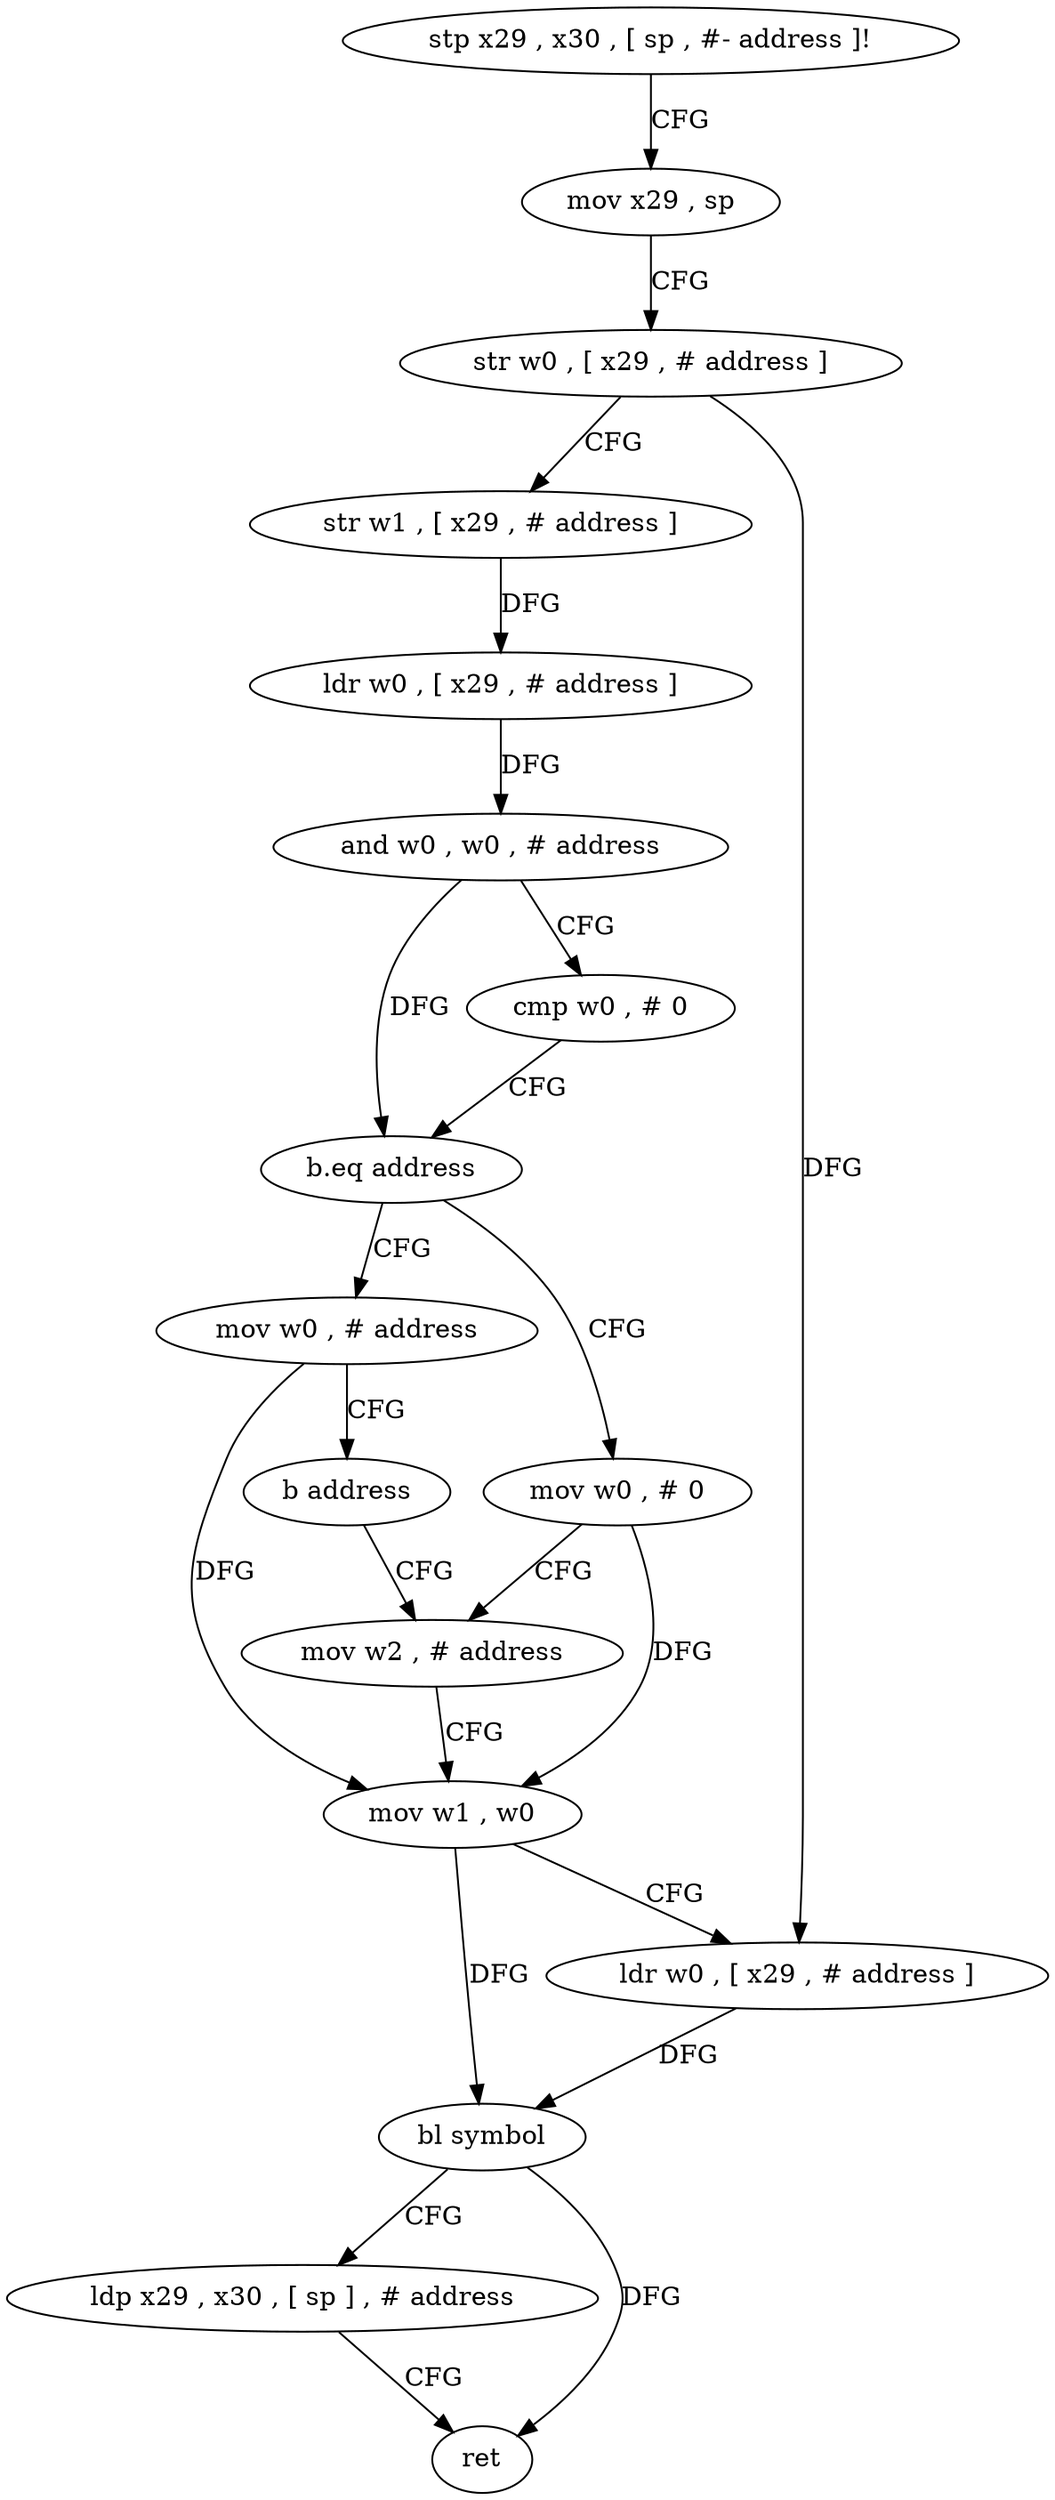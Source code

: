 digraph "func" {
"212636" [label = "stp x29 , x30 , [ sp , #- address ]!" ]
"212640" [label = "mov x29 , sp" ]
"212644" [label = "str w0 , [ x29 , # address ]" ]
"212648" [label = "str w1 , [ x29 , # address ]" ]
"212652" [label = "ldr w0 , [ x29 , # address ]" ]
"212656" [label = "and w0 , w0 , # address" ]
"212660" [label = "cmp w0 , # 0" ]
"212664" [label = "b.eq address" ]
"212676" [label = "mov w0 , # 0" ]
"212668" [label = "mov w0 , # address" ]
"212680" [label = "mov w2 , # address" ]
"212672" [label = "b address" ]
"212684" [label = "mov w1 , w0" ]
"212688" [label = "ldr w0 , [ x29 , # address ]" ]
"212692" [label = "bl symbol" ]
"212696" [label = "ldp x29 , x30 , [ sp ] , # address" ]
"212700" [label = "ret" ]
"212636" -> "212640" [ label = "CFG" ]
"212640" -> "212644" [ label = "CFG" ]
"212644" -> "212648" [ label = "CFG" ]
"212644" -> "212688" [ label = "DFG" ]
"212648" -> "212652" [ label = "DFG" ]
"212652" -> "212656" [ label = "DFG" ]
"212656" -> "212660" [ label = "CFG" ]
"212656" -> "212664" [ label = "DFG" ]
"212660" -> "212664" [ label = "CFG" ]
"212664" -> "212676" [ label = "CFG" ]
"212664" -> "212668" [ label = "CFG" ]
"212676" -> "212680" [ label = "CFG" ]
"212676" -> "212684" [ label = "DFG" ]
"212668" -> "212672" [ label = "CFG" ]
"212668" -> "212684" [ label = "DFG" ]
"212680" -> "212684" [ label = "CFG" ]
"212672" -> "212680" [ label = "CFG" ]
"212684" -> "212688" [ label = "CFG" ]
"212684" -> "212692" [ label = "DFG" ]
"212688" -> "212692" [ label = "DFG" ]
"212692" -> "212696" [ label = "CFG" ]
"212692" -> "212700" [ label = "DFG" ]
"212696" -> "212700" [ label = "CFG" ]
}
